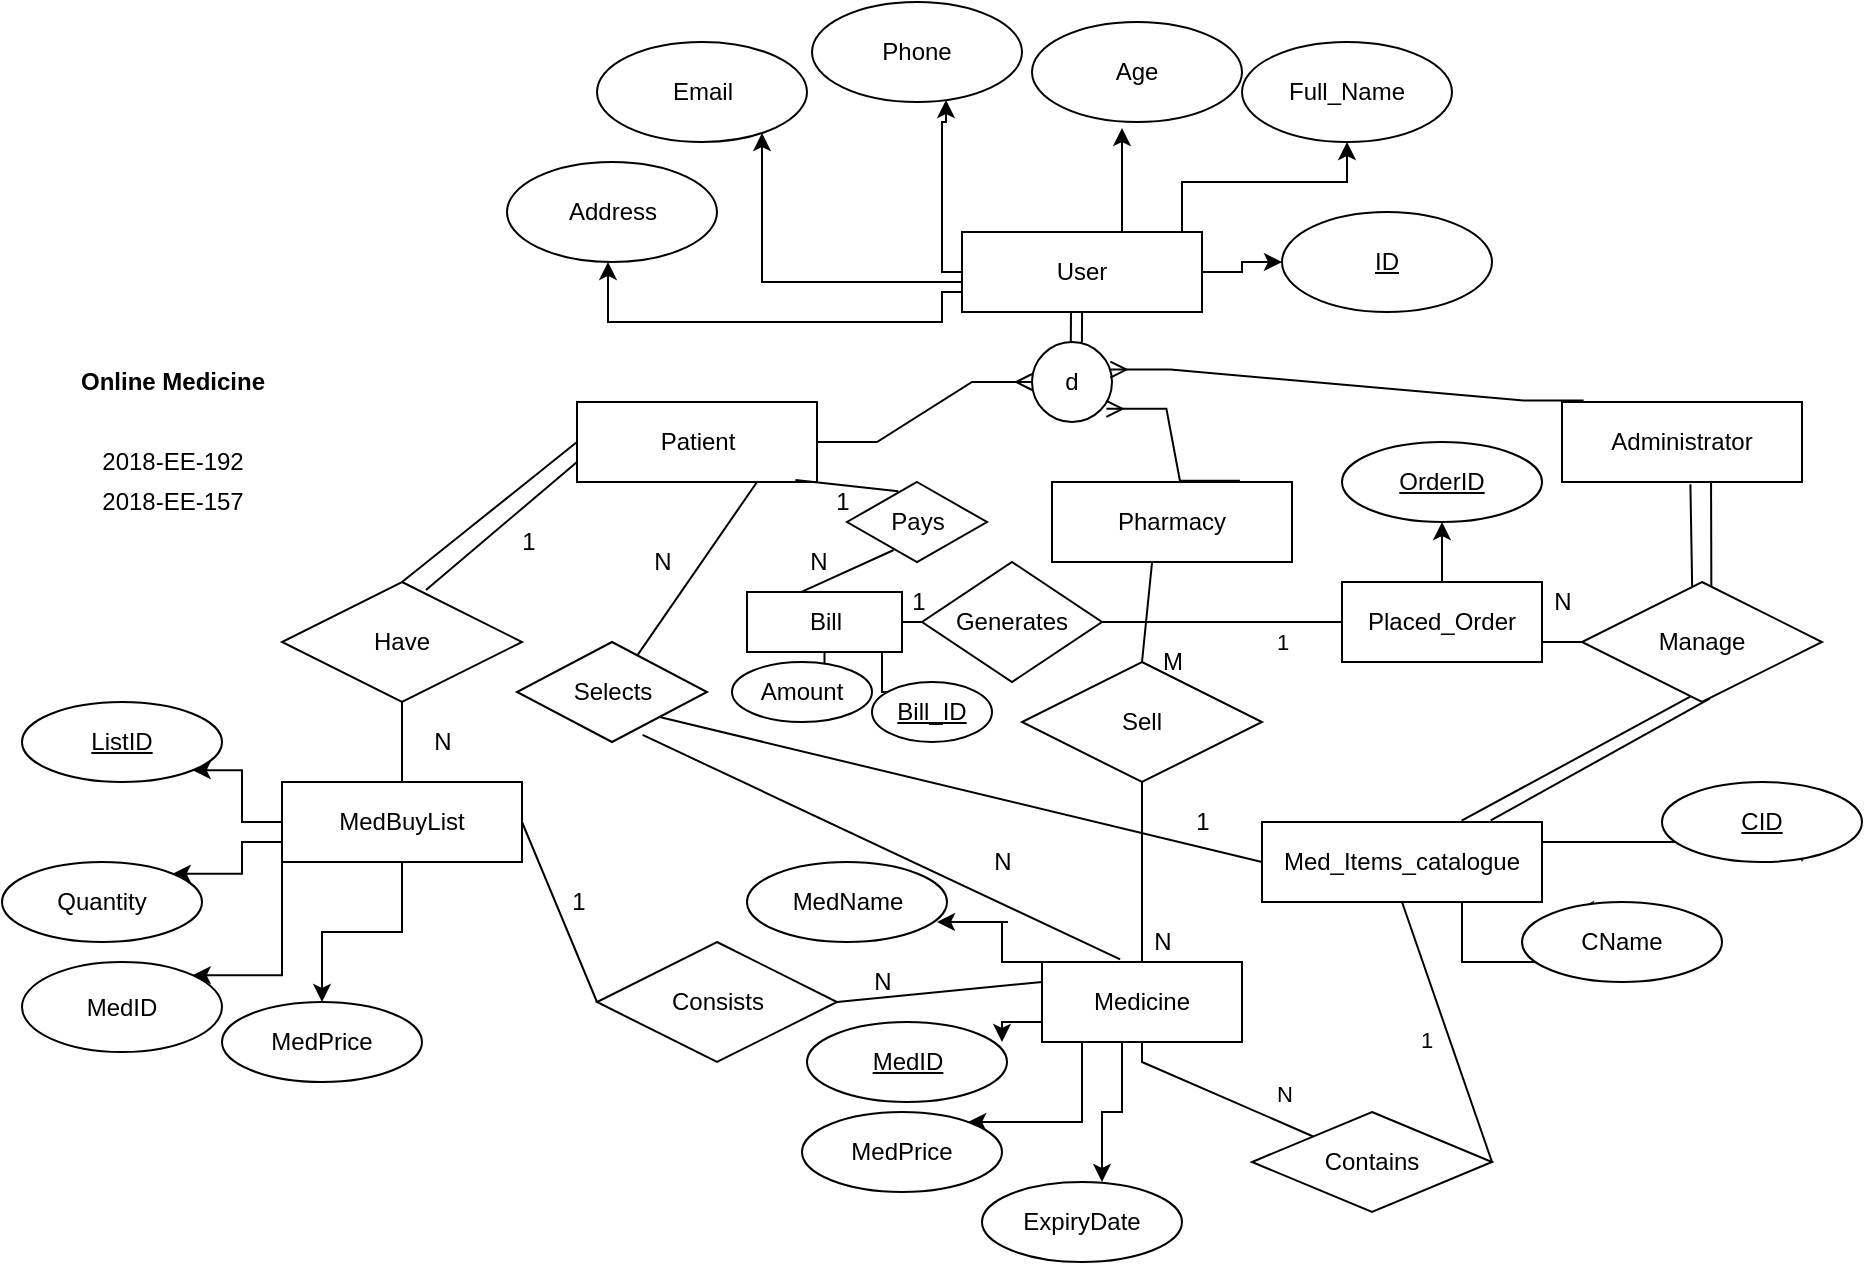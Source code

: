 <mxfile version="16.6.6" type="device"><diagram id="R2lEEEUBdFMjLlhIrx00" name="Page-1"><mxGraphModel dx="2188" dy="622" grid="1" gridSize="10" guides="1" tooltips="1" connect="1" arrows="1" fold="1" page="1" pageScale="1" pageWidth="850" pageHeight="1100" math="0" shadow="0" extFonts="Permanent Marker^https://fonts.googleapis.com/css?family=Permanent+Marker"><root><mxCell id="0"/><mxCell id="1" parent="0"/><mxCell id="yRYhmneSUrJ_cLSFCF20-1" value="Patient" style="rounded=0;whiteSpace=wrap;html=1;" vertex="1" parent="1"><mxGeometry x="277.5" y="210" width="120" height="40" as="geometry"/></mxCell><mxCell id="yRYhmneSUrJ_cLSFCF20-2" value="Administrator" style="rounded=0;whiteSpace=wrap;html=1;" vertex="1" parent="1"><mxGeometry x="770" y="210" width="120" height="40" as="geometry"/></mxCell><mxCell id="yRYhmneSUrJ_cLSFCF20-92" style="edgeStyle=orthogonalEdgeStyle;rounded=0;orthogonalLoop=1;jettySize=auto;html=1;entryX=1;entryY=1;entryDx=0;entryDy=0;" edge="1" parent="1" source="yRYhmneSUrJ_cLSFCF20-4" target="yRYhmneSUrJ_cLSFCF20-87"><mxGeometry relative="1" as="geometry"/></mxCell><mxCell id="yRYhmneSUrJ_cLSFCF20-93" style="edgeStyle=orthogonalEdgeStyle;rounded=0;orthogonalLoop=1;jettySize=auto;html=1;entryX=1;entryY=0;entryDx=0;entryDy=0;" edge="1" parent="1" source="yRYhmneSUrJ_cLSFCF20-4" target="yRYhmneSUrJ_cLSFCF20-89"><mxGeometry relative="1" as="geometry"><Array as="points"><mxPoint x="110" y="430"/><mxPoint x="110" y="446"/></Array></mxGeometry></mxCell><mxCell id="yRYhmneSUrJ_cLSFCF20-94" style="edgeStyle=orthogonalEdgeStyle;rounded=0;orthogonalLoop=1;jettySize=auto;html=1;entryX=1;entryY=0;entryDx=0;entryDy=0;" edge="1" parent="1" source="yRYhmneSUrJ_cLSFCF20-4" target="yRYhmneSUrJ_cLSFCF20-90"><mxGeometry relative="1" as="geometry"><Array as="points"><mxPoint x="130" y="497"/></Array></mxGeometry></mxCell><mxCell id="yRYhmneSUrJ_cLSFCF20-95" style="edgeStyle=orthogonalEdgeStyle;rounded=0;orthogonalLoop=1;jettySize=auto;html=1;entryX=0.5;entryY=0;entryDx=0;entryDy=0;" edge="1" parent="1" source="yRYhmneSUrJ_cLSFCF20-4" target="yRYhmneSUrJ_cLSFCF20-91"><mxGeometry relative="1" as="geometry"/></mxCell><mxCell id="yRYhmneSUrJ_cLSFCF20-4" value="MedBuyList" style="rounded=0;whiteSpace=wrap;html=1;" vertex="1" parent="1"><mxGeometry x="130" y="400" width="120" height="40" as="geometry"/></mxCell><mxCell id="yRYhmneSUrJ_cLSFCF20-5" value="Pharmacy" style="rounded=0;whiteSpace=wrap;html=1;" vertex="1" parent="1"><mxGeometry x="515" y="250" width="120" height="40" as="geometry"/></mxCell><mxCell id="yRYhmneSUrJ_cLSFCF20-14" style="edgeStyle=orthogonalEdgeStyle;rounded=0;orthogonalLoop=1;jettySize=auto;html=1;entryX=0.5;entryY=1;entryDx=0;entryDy=0;" edge="1" parent="1" source="yRYhmneSUrJ_cLSFCF20-6" target="yRYhmneSUrJ_cLSFCF20-10"><mxGeometry relative="1" as="geometry"><Array as="points"><mxPoint x="580" y="100"/></Array></mxGeometry></mxCell><mxCell id="yRYhmneSUrJ_cLSFCF20-15" style="edgeStyle=orthogonalEdgeStyle;rounded=0;orthogonalLoop=1;jettySize=auto;html=1;entryX=0.429;entryY=1.06;entryDx=0;entryDy=0;entryPerimeter=0;" edge="1" parent="1" source="yRYhmneSUrJ_cLSFCF20-6" target="yRYhmneSUrJ_cLSFCF20-9"><mxGeometry relative="1" as="geometry"><mxPoint x="410" y="70" as="targetPoint"/><Array as="points"><mxPoint x="550" y="73"/></Array></mxGeometry></mxCell><mxCell id="yRYhmneSUrJ_cLSFCF20-16" style="edgeStyle=orthogonalEdgeStyle;rounded=0;orthogonalLoop=1;jettySize=auto;html=1;" edge="1" parent="1" source="yRYhmneSUrJ_cLSFCF20-6" target="yRYhmneSUrJ_cLSFCF20-7"><mxGeometry relative="1" as="geometry"><mxPoint x="440" y="70" as="targetPoint"/><Array as="points"><mxPoint x="460" y="145"/><mxPoint x="460" y="70"/><mxPoint x="462" y="70"/></Array></mxGeometry></mxCell><mxCell id="yRYhmneSUrJ_cLSFCF20-20" style="edgeStyle=orthogonalEdgeStyle;rounded=0;orthogonalLoop=1;jettySize=auto;html=1;" edge="1" parent="1" source="yRYhmneSUrJ_cLSFCF20-6" target="yRYhmneSUrJ_cLSFCF20-8"><mxGeometry relative="1" as="geometry"><Array as="points"><mxPoint x="370" y="150"/></Array></mxGeometry></mxCell><mxCell id="yRYhmneSUrJ_cLSFCF20-21" style="edgeStyle=orthogonalEdgeStyle;rounded=0;orthogonalLoop=1;jettySize=auto;html=1;exitX=0;exitY=0.75;exitDx=0;exitDy=0;" edge="1" parent="1" source="yRYhmneSUrJ_cLSFCF20-6" target="yRYhmneSUrJ_cLSFCF20-18"><mxGeometry relative="1" as="geometry"><mxPoint x="330" y="170" as="targetPoint"/><Array as="points"><mxPoint x="460" y="155"/><mxPoint x="460" y="170"/><mxPoint x="293" y="170"/></Array></mxGeometry></mxCell><mxCell id="yRYhmneSUrJ_cLSFCF20-22" value="" style="edgeStyle=orthogonalEdgeStyle;rounded=0;orthogonalLoop=1;jettySize=auto;html=1;" edge="1" parent="1" source="yRYhmneSUrJ_cLSFCF20-6" target="yRYhmneSUrJ_cLSFCF20-11"><mxGeometry relative="1" as="geometry"/></mxCell><mxCell id="yRYhmneSUrJ_cLSFCF20-6" value="User" style="rounded=0;whiteSpace=wrap;html=1;" vertex="1" parent="1"><mxGeometry x="470" y="125" width="120" height="40" as="geometry"/></mxCell><mxCell id="yRYhmneSUrJ_cLSFCF20-7" value="Phone" style="ellipse;whiteSpace=wrap;html=1;" vertex="1" parent="1"><mxGeometry x="395" y="10" width="105" height="50" as="geometry"/></mxCell><mxCell id="yRYhmneSUrJ_cLSFCF20-8" value="Email" style="ellipse;whiteSpace=wrap;html=1;" vertex="1" parent="1"><mxGeometry x="287.5" y="30" width="105" height="50" as="geometry"/></mxCell><mxCell id="yRYhmneSUrJ_cLSFCF20-9" value="Age" style="ellipse;whiteSpace=wrap;html=1;" vertex="1" parent="1"><mxGeometry x="505" y="20" width="105" height="50" as="geometry"/></mxCell><mxCell id="yRYhmneSUrJ_cLSFCF20-10" value="Full_Name" style="ellipse;whiteSpace=wrap;html=1;" vertex="1" parent="1"><mxGeometry x="610" y="30" width="105" height="50" as="geometry"/></mxCell><mxCell id="yRYhmneSUrJ_cLSFCF20-11" value="&lt;u&gt;ID&lt;/u&gt;" style="ellipse;whiteSpace=wrap;html=1;" vertex="1" parent="1"><mxGeometry x="630" y="115" width="105" height="50" as="geometry"/></mxCell><mxCell id="yRYhmneSUrJ_cLSFCF20-18" value="Address" style="ellipse;whiteSpace=wrap;html=1;" vertex="1" parent="1"><mxGeometry x="242.5" y="90" width="105" height="50" as="geometry"/></mxCell><mxCell id="yRYhmneSUrJ_cLSFCF20-24" value="d" style="ellipse;whiteSpace=wrap;html=1;aspect=fixed;" vertex="1" parent="1"><mxGeometry x="505" y="180" width="40" height="40" as="geometry"/></mxCell><mxCell id="yRYhmneSUrJ_cLSFCF20-28" value="" style="endArrow=none;html=1;rounded=0;exitX=0.485;exitY=0.006;exitDx=0;exitDy=0;exitPerimeter=0;" edge="1" parent="1" source="yRYhmneSUrJ_cLSFCF20-24"><mxGeometry width="50" height="50" relative="1" as="geometry"><mxPoint x="524.5" y="185" as="sourcePoint"/><mxPoint x="524.5" y="165" as="targetPoint"/></mxGeometry></mxCell><mxCell id="yRYhmneSUrJ_cLSFCF20-29" value="" style="endArrow=none;html=1;rounded=0;exitX=0.485;exitY=0.006;exitDx=0;exitDy=0;exitPerimeter=0;" edge="1" parent="1"><mxGeometry width="50" height="50" relative="1" as="geometry"><mxPoint x="529.95" y="180.24" as="sourcePoint"/><mxPoint x="530.05" y="165" as="targetPoint"/></mxGeometry></mxCell><mxCell id="yRYhmneSUrJ_cLSFCF20-31" value="" style="edgeStyle=entityRelationEdgeStyle;fontSize=12;html=1;endArrow=ERmany;rounded=0;entryX=0;entryY=0.5;entryDx=0;entryDy=0;" edge="1" parent="1" source="yRYhmneSUrJ_cLSFCF20-1" target="yRYhmneSUrJ_cLSFCF20-24"><mxGeometry width="100" height="100" relative="1" as="geometry"><mxPoint x="392.5" y="300" as="sourcePoint"/><mxPoint x="492.5" y="200" as="targetPoint"/></mxGeometry></mxCell><mxCell id="yRYhmneSUrJ_cLSFCF20-34" value="" style="edgeStyle=entityRelationEdgeStyle;fontSize=12;html=1;endArrow=ERmany;rounded=0;entryX=0.98;entryY=0.345;entryDx=0;entryDy=0;exitX=0.09;exitY=-0.018;exitDx=0;exitDy=0;exitPerimeter=0;entryPerimeter=0;" edge="1" parent="1" source="yRYhmneSUrJ_cLSFCF20-2" target="yRYhmneSUrJ_cLSFCF20-24"><mxGeometry width="100" height="100" relative="1" as="geometry"><mxPoint x="545" y="310" as="sourcePoint"/><mxPoint x="630" y="210" as="targetPoint"/></mxGeometry></mxCell><mxCell id="yRYhmneSUrJ_cLSFCF20-36" value="" style="edgeStyle=entityRelationEdgeStyle;fontSize=12;html=1;endArrow=ERmany;rounded=0;exitX=0.783;exitY=-0.015;exitDx=0;exitDy=0;exitPerimeter=0;entryX=0.93;entryY=0.835;entryDx=0;entryDy=0;entryPerimeter=0;" edge="1" parent="1" source="yRYhmneSUrJ_cLSFCF20-5" target="yRYhmneSUrJ_cLSFCF20-24"><mxGeometry width="100" height="100" relative="1" as="geometry"><mxPoint x="370" y="370" as="sourcePoint"/><mxPoint x="540" y="220" as="targetPoint"/></mxGeometry></mxCell><mxCell id="yRYhmneSUrJ_cLSFCF20-45" style="edgeStyle=orthogonalEdgeStyle;rounded=0;orthogonalLoop=1;jettySize=auto;html=1;entryX=0.27;entryY=0.1;entryDx=0;entryDy=0;entryPerimeter=0;" edge="1" parent="1" source="yRYhmneSUrJ_cLSFCF20-39" target="yRYhmneSUrJ_cLSFCF20-42"><mxGeometry relative="1" as="geometry"><Array as="points"><mxPoint x="720" y="490"/><mxPoint x="820" y="490"/><mxPoint x="820" y="464"/></Array></mxGeometry></mxCell><mxCell id="yRYhmneSUrJ_cLSFCF20-114" style="edgeStyle=orthogonalEdgeStyle;rounded=0;orthogonalLoop=1;jettySize=auto;html=1;entryX=0.7;entryY=1;entryDx=0;entryDy=0;entryPerimeter=0;" edge="1" parent="1" source="yRYhmneSUrJ_cLSFCF20-39" target="yRYhmneSUrJ_cLSFCF20-43"><mxGeometry relative="1" as="geometry"><Array as="points"><mxPoint x="890" y="430"/></Array></mxGeometry></mxCell><mxCell id="yRYhmneSUrJ_cLSFCF20-39" value="Med_Items_catalogue" style="whiteSpace=wrap;html=1;align=center;" vertex="1" parent="1"><mxGeometry x="620" y="420" width="140" height="40" as="geometry"/></mxCell><mxCell id="yRYhmneSUrJ_cLSFCF20-40" value="Manage" style="shape=rhombus;perimeter=rhombusPerimeter;whiteSpace=wrap;html=1;align=center;" vertex="1" parent="1"><mxGeometry x="780" y="300" width="120" height="60" as="geometry"/></mxCell><mxCell id="yRYhmneSUrJ_cLSFCF20-42" value="CName" style="ellipse;whiteSpace=wrap;html=1;align=center;" vertex="1" parent="1"><mxGeometry x="750" y="460" width="100" height="40" as="geometry"/></mxCell><mxCell id="yRYhmneSUrJ_cLSFCF20-43" value="&lt;u&gt;CID&lt;/u&gt;" style="ellipse;whiteSpace=wrap;html=1;align=center;" vertex="1" parent="1"><mxGeometry x="820" y="400" width="100" height="40" as="geometry"/></mxCell><mxCell id="yRYhmneSUrJ_cLSFCF20-49" value="" style="endArrow=none;html=1;rounded=0;entryX=0.532;entryY=0.972;entryDx=0;entryDy=0;entryPerimeter=0;exitX=0.817;exitY=-0.02;exitDx=0;exitDy=0;exitPerimeter=0;" edge="1" parent="1" source="yRYhmneSUrJ_cLSFCF20-39" target="yRYhmneSUrJ_cLSFCF20-40"><mxGeometry width="50" height="50" relative="1" as="geometry"><mxPoint x="710" y="390" as="sourcePoint"/><mxPoint x="714" y="350" as="targetPoint"/></mxGeometry></mxCell><mxCell id="yRYhmneSUrJ_cLSFCF20-50" value="" style="endArrow=none;html=1;rounded=0;entryX=0.451;entryY=0.956;entryDx=0;entryDy=0;entryPerimeter=0;exitX=0.713;exitY=-0.017;exitDx=0;exitDy=0;exitPerimeter=0;" edge="1" parent="1" source="yRYhmneSUrJ_cLSFCF20-39" target="yRYhmneSUrJ_cLSFCF20-40"><mxGeometry width="50" height="50" relative="1" as="geometry"><mxPoint x="704" y="390" as="sourcePoint"/><mxPoint x="704" y="350" as="targetPoint"/></mxGeometry></mxCell><mxCell id="yRYhmneSUrJ_cLSFCF20-53" value="" style="endArrow=none;html=1;rounded=0;entryX=0.621;entryY=1.009;entryDx=0;entryDy=0;entryPerimeter=0;exitX=0.539;exitY=0.031;exitDx=0;exitDy=0;exitPerimeter=0;" edge="1" parent="1" source="yRYhmneSUrJ_cLSFCF20-40" target="yRYhmneSUrJ_cLSFCF20-2"><mxGeometry width="50" height="50" relative="1" as="geometry"><mxPoint x="714.66" y="290" as="sourcePoint"/><mxPoint x="714.66" y="230" as="targetPoint"/></mxGeometry></mxCell><mxCell id="yRYhmneSUrJ_cLSFCF20-54" value="" style="endArrow=none;html=1;rounded=0;entryX=0.535;entryY=1.029;entryDx=0;entryDy=0;entryPerimeter=0;exitX=0.459;exitY=0.037;exitDx=0;exitDy=0;exitPerimeter=0;" edge="1" parent="1" source="yRYhmneSUrJ_cLSFCF20-40" target="yRYhmneSUrJ_cLSFCF20-2"><mxGeometry width="50" height="50" relative="1" as="geometry"><mxPoint x="704.66" y="290" as="sourcePoint"/><mxPoint x="704.66" y="230" as="targetPoint"/></mxGeometry></mxCell><mxCell id="yRYhmneSUrJ_cLSFCF20-55" value="Contains" style="shape=rhombus;perimeter=rhombusPerimeter;whiteSpace=wrap;html=1;align=center;" vertex="1" parent="1"><mxGeometry x="615" y="565" width="120" height="50" as="geometry"/></mxCell><mxCell id="yRYhmneSUrJ_cLSFCF20-73" style="edgeStyle=orthogonalEdgeStyle;rounded=0;orthogonalLoop=1;jettySize=auto;html=1;entryX=0.6;entryY=0;entryDx=0;entryDy=0;entryPerimeter=0;" edge="1" parent="1" source="yRYhmneSUrJ_cLSFCF20-56" target="yRYhmneSUrJ_cLSFCF20-70"><mxGeometry relative="1" as="geometry"><Array as="points"><mxPoint x="550" y="565"/><mxPoint x="540" y="565"/></Array></mxGeometry></mxCell><mxCell id="yRYhmneSUrJ_cLSFCF20-74" style="edgeStyle=orthogonalEdgeStyle;rounded=0;orthogonalLoop=1;jettySize=auto;html=1;entryX=0.95;entryY=0.75;entryDx=0;entryDy=0;entryPerimeter=0;" edge="1" parent="1" source="yRYhmneSUrJ_cLSFCF20-56" target="yRYhmneSUrJ_cLSFCF20-68"><mxGeometry relative="1" as="geometry"><Array as="points"><mxPoint x="490" y="490"/><mxPoint x="490" y="470"/><mxPoint x="493" y="470"/></Array></mxGeometry></mxCell><mxCell id="yRYhmneSUrJ_cLSFCF20-75" style="edgeStyle=orthogonalEdgeStyle;rounded=0;orthogonalLoop=1;jettySize=auto;html=1;entryX=0.975;entryY=0.25;entryDx=0;entryDy=0;entryPerimeter=0;" edge="1" parent="1" source="yRYhmneSUrJ_cLSFCF20-56" target="yRYhmneSUrJ_cLSFCF20-67"><mxGeometry relative="1" as="geometry"><Array as="points"><mxPoint x="490" y="520"/></Array></mxGeometry></mxCell><mxCell id="yRYhmneSUrJ_cLSFCF20-78" style="edgeStyle=orthogonalEdgeStyle;rounded=0;orthogonalLoop=1;jettySize=auto;html=1;" edge="1" parent="1" source="yRYhmneSUrJ_cLSFCF20-56" target="yRYhmneSUrJ_cLSFCF20-69"><mxGeometry relative="1" as="geometry"><Array as="points"><mxPoint x="530" y="570"/></Array></mxGeometry></mxCell><mxCell id="yRYhmneSUrJ_cLSFCF20-56" value="Medicine" style="whiteSpace=wrap;html=1;align=center;" vertex="1" parent="1"><mxGeometry x="510" y="490" width="100" height="40" as="geometry"/></mxCell><mxCell id="yRYhmneSUrJ_cLSFCF20-58" value="" style="endArrow=none;html=1;rounded=0;exitX=1;exitY=0.5;exitDx=0;exitDy=0;entryX=0.5;entryY=1;entryDx=0;entryDy=0;" edge="1" parent="1" source="yRYhmneSUrJ_cLSFCF20-55" target="yRYhmneSUrJ_cLSFCF20-39"><mxGeometry relative="1" as="geometry"><mxPoint x="582.5" y="459.52" as="sourcePoint"/><mxPoint x="742.5" y="459.52" as="targetPoint"/></mxGeometry></mxCell><mxCell id="yRYhmneSUrJ_cLSFCF20-59" value="1" style="edgeLabel;html=1;align=center;verticalAlign=middle;resizable=0;points=[];" vertex="1" connectable="0" parent="yRYhmneSUrJ_cLSFCF20-58"><mxGeometry x="-0.313" y="-1" relative="1" as="geometry"><mxPoint x="-19" y="-16" as="offset"/></mxGeometry></mxCell><mxCell id="yRYhmneSUrJ_cLSFCF20-60" value="" style="endArrow=none;html=1;rounded=0;exitX=0.5;exitY=1;exitDx=0;exitDy=0;" edge="1" parent="1" source="yRYhmneSUrJ_cLSFCF20-56" target="yRYhmneSUrJ_cLSFCF20-55"><mxGeometry relative="1" as="geometry"><mxPoint x="530" y="490" as="sourcePoint"/><mxPoint x="645.34" y="563.4" as="targetPoint"/><Array as="points"><mxPoint x="560" y="540"/></Array></mxGeometry></mxCell><mxCell id="yRYhmneSUrJ_cLSFCF20-61" value="N" style="edgeLabel;html=1;align=center;verticalAlign=middle;resizable=0;points=[];" vertex="1" connectable="0" parent="yRYhmneSUrJ_cLSFCF20-60"><mxGeometry x="-0.035" relative="1" as="geometry"><mxPoint x="34" as="offset"/></mxGeometry></mxCell><mxCell id="yRYhmneSUrJ_cLSFCF20-62" value="Sell" style="shape=rhombus;perimeter=rhombusPerimeter;whiteSpace=wrap;html=1;align=center;" vertex="1" parent="1"><mxGeometry x="500" y="340" width="120" height="60" as="geometry"/></mxCell><mxCell id="yRYhmneSUrJ_cLSFCF20-63" value="" style="endArrow=none;html=1;rounded=0;exitX=0.5;exitY=1;exitDx=0;exitDy=0;entryX=0.5;entryY=0;entryDx=0;entryDy=0;" edge="1" parent="1" source="yRYhmneSUrJ_cLSFCF20-62" target="yRYhmneSUrJ_cLSFCF20-56"><mxGeometry relative="1" as="geometry"><mxPoint x="530" y="490" as="sourcePoint"/><mxPoint x="690" y="490" as="targetPoint"/></mxGeometry></mxCell><mxCell id="yRYhmneSUrJ_cLSFCF20-64" value="" style="endArrow=none;html=1;rounded=0;exitX=0.417;exitY=1;exitDx=0;exitDy=0;exitPerimeter=0;entryX=0.5;entryY=0;entryDx=0;entryDy=0;" edge="1" parent="1" source="yRYhmneSUrJ_cLSFCF20-5" target="yRYhmneSUrJ_cLSFCF20-62"><mxGeometry relative="1" as="geometry"><mxPoint x="559.68" y="391.6" as="sourcePoint"/><mxPoint x="690" y="490" as="targetPoint"/></mxGeometry></mxCell><mxCell id="yRYhmneSUrJ_cLSFCF20-65" value="N" style="text;html=1;align=center;verticalAlign=middle;resizable=0;points=[];autosize=1;strokeColor=none;fillColor=none;" vertex="1" parent="1"><mxGeometry x="560" y="470" width="20" height="20" as="geometry"/></mxCell><mxCell id="yRYhmneSUrJ_cLSFCF20-66" value="M" style="text;html=1;align=center;verticalAlign=middle;resizable=0;points=[];autosize=1;strokeColor=none;fillColor=none;" vertex="1" parent="1"><mxGeometry x="560" y="330" width="30" height="20" as="geometry"/></mxCell><mxCell id="yRYhmneSUrJ_cLSFCF20-67" value="&lt;u&gt;MedID&lt;/u&gt;" style="ellipse;whiteSpace=wrap;html=1;align=center;" vertex="1" parent="1"><mxGeometry x="392.5" y="520" width="100" height="40" as="geometry"/></mxCell><mxCell id="yRYhmneSUrJ_cLSFCF20-68" value="MedName" style="ellipse;whiteSpace=wrap;html=1;align=center;" vertex="1" parent="1"><mxGeometry x="362.5" y="440" width="100" height="40" as="geometry"/></mxCell><mxCell id="yRYhmneSUrJ_cLSFCF20-69" value="MedPrice" style="ellipse;whiteSpace=wrap;html=1;align=center;" vertex="1" parent="1"><mxGeometry x="390" y="565" width="100" height="40" as="geometry"/></mxCell><mxCell id="yRYhmneSUrJ_cLSFCF20-70" value="ExpiryDate" style="ellipse;whiteSpace=wrap;html=1;align=center;" vertex="1" parent="1"><mxGeometry x="480" y="600" width="100" height="40" as="geometry"/></mxCell><mxCell id="yRYhmneSUrJ_cLSFCF20-79" value="Have" style="shape=rhombus;perimeter=rhombusPerimeter;whiteSpace=wrap;html=1;align=center;" vertex="1" parent="1"><mxGeometry x="130" y="300" width="120" height="60" as="geometry"/></mxCell><mxCell id="yRYhmneSUrJ_cLSFCF20-82" value="" style="endArrow=none;html=1;rounded=0;entryX=0;entryY=0.5;entryDx=0;entryDy=0;exitX=0.5;exitY=0;exitDx=0;exitDy=0;" edge="1" parent="1" source="yRYhmneSUrJ_cLSFCF20-79" target="yRYhmneSUrJ_cLSFCF20-1"><mxGeometry relative="1" as="geometry"><mxPoint x="280" y="360" as="sourcePoint"/><mxPoint x="440" y="360" as="targetPoint"/></mxGeometry></mxCell><mxCell id="yRYhmneSUrJ_cLSFCF20-83" value="" style="endArrow=none;html=1;rounded=0;exitX=0.5;exitY=1;exitDx=0;exitDy=0;entryX=0.5;entryY=0;entryDx=0;entryDy=0;" edge="1" parent="1" source="yRYhmneSUrJ_cLSFCF20-79" target="yRYhmneSUrJ_cLSFCF20-4"><mxGeometry relative="1" as="geometry"><mxPoint x="280" y="360" as="sourcePoint"/><mxPoint x="440" y="360" as="targetPoint"/></mxGeometry></mxCell><mxCell id="yRYhmneSUrJ_cLSFCF20-84" value="" style="endArrow=none;html=1;rounded=0;exitX=0.6;exitY=0.067;exitDx=0;exitDy=0;exitPerimeter=0;entryX=0;entryY=0.75;entryDx=0;entryDy=0;" edge="1" parent="1" source="yRYhmneSUrJ_cLSFCF20-79" target="yRYhmneSUrJ_cLSFCF20-1"><mxGeometry relative="1" as="geometry"><mxPoint x="280" y="360" as="sourcePoint"/><mxPoint x="440" y="360" as="targetPoint"/></mxGeometry></mxCell><mxCell id="yRYhmneSUrJ_cLSFCF20-85" value="1" style="text;html=1;align=center;verticalAlign=middle;resizable=0;points=[];autosize=1;strokeColor=none;fillColor=none;" vertex="1" parent="1"><mxGeometry x="242.5" y="270" width="20" height="20" as="geometry"/></mxCell><mxCell id="yRYhmneSUrJ_cLSFCF20-86" value="N" style="text;html=1;align=center;verticalAlign=middle;resizable=0;points=[];autosize=1;strokeColor=none;fillColor=none;" vertex="1" parent="1"><mxGeometry x="200" y="370" width="20" height="20" as="geometry"/></mxCell><mxCell id="yRYhmneSUrJ_cLSFCF20-87" value="&lt;u&gt;ListID&lt;/u&gt;" style="ellipse;whiteSpace=wrap;html=1;align=center;" vertex="1" parent="1"><mxGeometry y="360" width="100" height="40" as="geometry"/></mxCell><mxCell id="yRYhmneSUrJ_cLSFCF20-89" value="Quantity" style="ellipse;whiteSpace=wrap;html=1;align=center;" vertex="1" parent="1"><mxGeometry x="-10" y="440" width="100" height="40" as="geometry"/></mxCell><mxCell id="yRYhmneSUrJ_cLSFCF20-90" value="MedID" style="ellipse;whiteSpace=wrap;html=1;align=center;" vertex="1" parent="1"><mxGeometry y="490" width="100" height="45" as="geometry"/></mxCell><mxCell id="yRYhmneSUrJ_cLSFCF20-91" value="MedPrice" style="ellipse;whiteSpace=wrap;html=1;align=center;" vertex="1" parent="1"><mxGeometry x="100" y="510" width="100" height="40" as="geometry"/></mxCell><mxCell id="yRYhmneSUrJ_cLSFCF20-96" value="Consists" style="shape=rhombus;perimeter=rhombusPerimeter;whiteSpace=wrap;html=1;align=center;" vertex="1" parent="1"><mxGeometry x="287.5" y="480" width="120" height="60" as="geometry"/></mxCell><mxCell id="yRYhmneSUrJ_cLSFCF20-97" value="" style="endArrow=none;html=1;rounded=0;exitX=1;exitY=0.5;exitDx=0;exitDy=0;entryX=0;entryY=0.5;entryDx=0;entryDy=0;" edge="1" parent="1" source="yRYhmneSUrJ_cLSFCF20-4" target="yRYhmneSUrJ_cLSFCF20-96"><mxGeometry relative="1" as="geometry"><mxPoint x="270" y="410" as="sourcePoint"/><mxPoint x="430" y="410" as="targetPoint"/></mxGeometry></mxCell><mxCell id="yRYhmneSUrJ_cLSFCF20-98" value="" style="endArrow=none;html=1;rounded=0;exitX=1;exitY=0.5;exitDx=0;exitDy=0;entryX=0;entryY=0.25;entryDx=0;entryDy=0;" edge="1" parent="1" source="yRYhmneSUrJ_cLSFCF20-96" target="yRYhmneSUrJ_cLSFCF20-56"><mxGeometry relative="1" as="geometry"><mxPoint x="270" y="500" as="sourcePoint"/><mxPoint x="430" y="500" as="targetPoint"/></mxGeometry></mxCell><mxCell id="yRYhmneSUrJ_cLSFCF20-101" value="1" style="text;html=1;align=center;verticalAlign=middle;resizable=0;points=[];autosize=1;strokeColor=none;fillColor=none;" vertex="1" parent="1"><mxGeometry x="267.5" y="450" width="20" height="20" as="geometry"/></mxCell><mxCell id="yRYhmneSUrJ_cLSFCF20-102" value="N" style="text;html=1;align=center;verticalAlign=middle;resizable=0;points=[];autosize=1;strokeColor=none;fillColor=none;" vertex="1" parent="1"><mxGeometry x="420" y="490" width="20" height="20" as="geometry"/></mxCell><mxCell id="yRYhmneSUrJ_cLSFCF20-103" value="Selects" style="shape=rhombus;perimeter=rhombusPerimeter;whiteSpace=wrap;html=1;align=center;" vertex="1" parent="1"><mxGeometry x="247.5" y="330" width="95" height="50" as="geometry"/></mxCell><mxCell id="yRYhmneSUrJ_cLSFCF20-106" value="" style="endArrow=none;html=1;rounded=0;exitX=0.75;exitY=1;exitDx=0;exitDy=0;" edge="1" parent="1" source="yRYhmneSUrJ_cLSFCF20-1" target="yRYhmneSUrJ_cLSFCF20-103"><mxGeometry relative="1" as="geometry"><mxPoint x="410" y="490" as="sourcePoint"/><mxPoint x="570" y="490" as="targetPoint"/></mxGeometry></mxCell><mxCell id="yRYhmneSUrJ_cLSFCF20-107" value="N" style="text;html=1;align=center;verticalAlign=middle;resizable=0;points=[];autosize=1;strokeColor=none;fillColor=none;" vertex="1" parent="1"><mxGeometry x="310" y="280" width="20" height="20" as="geometry"/></mxCell><mxCell id="yRYhmneSUrJ_cLSFCF20-108" value="" style="endArrow=none;html=1;rounded=0;exitX=1;exitY=1;exitDx=0;exitDy=0;entryX=0;entryY=0.5;entryDx=0;entryDy=0;" edge="1" parent="1" source="yRYhmneSUrJ_cLSFCF20-103" target="yRYhmneSUrJ_cLSFCF20-39"><mxGeometry relative="1" as="geometry"><mxPoint x="410" y="490" as="sourcePoint"/><mxPoint x="570" y="490" as="targetPoint"/></mxGeometry></mxCell><mxCell id="yRYhmneSUrJ_cLSFCF20-109" value="1" style="text;html=1;align=center;verticalAlign=middle;resizable=0;points=[];autosize=1;strokeColor=none;fillColor=none;" vertex="1" parent="1"><mxGeometry x="580" y="410" width="20" height="20" as="geometry"/></mxCell><mxCell id="yRYhmneSUrJ_cLSFCF20-110" value="" style="endArrow=none;html=1;rounded=0;exitX=0.661;exitY=0.929;exitDx=0;exitDy=0;exitPerimeter=0;entryX=0.391;entryY=-0.032;entryDx=0;entryDy=0;entryPerimeter=0;" edge="1" parent="1" source="yRYhmneSUrJ_cLSFCF20-103" target="yRYhmneSUrJ_cLSFCF20-56"><mxGeometry relative="1" as="geometry"><mxPoint x="470" y="420" as="sourcePoint"/><mxPoint x="630" y="420" as="targetPoint"/></mxGeometry></mxCell><mxCell id="yRYhmneSUrJ_cLSFCF20-111" value="N" style="text;html=1;align=center;verticalAlign=middle;resizable=0;points=[];autosize=1;strokeColor=none;fillColor=none;" vertex="1" parent="1"><mxGeometry x="480" y="430" width="20" height="20" as="geometry"/></mxCell><mxCell id="yRYhmneSUrJ_cLSFCF20-119" value="" style="edgeStyle=orthogonalEdgeStyle;rounded=0;orthogonalLoop=1;jettySize=auto;html=1;" edge="1" parent="1" source="yRYhmneSUrJ_cLSFCF20-112" target="yRYhmneSUrJ_cLSFCF20-118"><mxGeometry relative="1" as="geometry"/></mxCell><mxCell id="yRYhmneSUrJ_cLSFCF20-112" value="Placed_Order" style="whiteSpace=wrap;html=1;align=center;" vertex="1" parent="1"><mxGeometry x="660" y="300" width="100" height="40" as="geometry"/></mxCell><mxCell id="yRYhmneSUrJ_cLSFCF20-116" value="" style="endArrow=none;html=1;rounded=0;entryX=0;entryY=0.5;entryDx=0;entryDy=0;" edge="1" parent="1" target="yRYhmneSUrJ_cLSFCF20-40"><mxGeometry relative="1" as="geometry"><mxPoint x="760" y="330" as="sourcePoint"/><mxPoint x="830" y="290" as="targetPoint"/></mxGeometry></mxCell><mxCell id="yRYhmneSUrJ_cLSFCF20-117" value="N" style="text;html=1;align=center;verticalAlign=middle;resizable=0;points=[];autosize=1;strokeColor=none;fillColor=none;" vertex="1" parent="1"><mxGeometry x="760" y="300" width="20" height="20" as="geometry"/></mxCell><mxCell id="yRYhmneSUrJ_cLSFCF20-118" value="OrderID" style="ellipse;whiteSpace=wrap;html=1;align=center;fontStyle=4;" vertex="1" parent="1"><mxGeometry x="660" y="230" width="100" height="40" as="geometry"/></mxCell><mxCell id="yRYhmneSUrJ_cLSFCF20-120" style="edgeStyle=orthogonalEdgeStyle;rounded=0;orthogonalLoop=1;jettySize=auto;html=1;exitX=0.5;exitY=1;exitDx=0;exitDy=0;" edge="1" parent="1" source="yRYhmneSUrJ_cLSFCF20-68" target="yRYhmneSUrJ_cLSFCF20-68"><mxGeometry relative="1" as="geometry"/></mxCell><mxCell id="yRYhmneSUrJ_cLSFCF20-121" value="Generates" style="shape=rhombus;perimeter=rhombusPerimeter;whiteSpace=wrap;html=1;align=center;" vertex="1" parent="1"><mxGeometry x="450" y="290" width="90" height="60" as="geometry"/></mxCell><mxCell id="yRYhmneSUrJ_cLSFCF20-122" value="" style="endArrow=none;html=1;rounded=0;entryX=0;entryY=0.5;entryDx=0;entryDy=0;exitX=1;exitY=0.5;exitDx=0;exitDy=0;" edge="1" parent="1" source="yRYhmneSUrJ_cLSFCF20-121" target="yRYhmneSUrJ_cLSFCF20-112"><mxGeometry relative="1" as="geometry"><mxPoint x="400" y="380" as="sourcePoint"/><mxPoint x="560" y="380" as="targetPoint"/></mxGeometry></mxCell><mxCell id="yRYhmneSUrJ_cLSFCF20-127" value="1" style="edgeLabel;html=1;align=center;verticalAlign=middle;resizable=0;points=[];" vertex="1" connectable="0" parent="yRYhmneSUrJ_cLSFCF20-122"><mxGeometry x="0.545" y="-3" relative="1" as="geometry"><mxPoint x="-3" y="7" as="offset"/></mxGeometry></mxCell><mxCell id="yRYhmneSUrJ_cLSFCF20-130" style="edgeStyle=orthogonalEdgeStyle;rounded=0;orthogonalLoop=1;jettySize=auto;html=1;" edge="1" parent="1" source="yRYhmneSUrJ_cLSFCF20-124" target="yRYhmneSUrJ_cLSFCF20-129"><mxGeometry relative="1" as="geometry"/></mxCell><mxCell id="yRYhmneSUrJ_cLSFCF20-131" style="edgeStyle=orthogonalEdgeStyle;rounded=0;orthogonalLoop=1;jettySize=auto;html=1;entryX=0.335;entryY=0.054;entryDx=0;entryDy=0;entryPerimeter=0;" edge="1" parent="1" source="yRYhmneSUrJ_cLSFCF20-124" target="yRYhmneSUrJ_cLSFCF20-128"><mxGeometry relative="1" as="geometry"><Array as="points"><mxPoint x="430" y="355"/><mxPoint x="445" y="355"/></Array></mxGeometry></mxCell><mxCell id="yRYhmneSUrJ_cLSFCF20-124" value="Bill" style="whiteSpace=wrap;html=1;align=center;" vertex="1" parent="1"><mxGeometry x="362.5" y="305" width="77.5" height="30" as="geometry"/></mxCell><mxCell id="yRYhmneSUrJ_cLSFCF20-125" value="" style="endArrow=none;html=1;rounded=0;entryX=0;entryY=0.5;entryDx=0;entryDy=0;exitX=1;exitY=0.5;exitDx=0;exitDy=0;" edge="1" parent="1" source="yRYhmneSUrJ_cLSFCF20-124" target="yRYhmneSUrJ_cLSFCF20-121"><mxGeometry relative="1" as="geometry"><mxPoint x="300" y="380" as="sourcePoint"/><mxPoint x="460" y="380" as="targetPoint"/></mxGeometry></mxCell><mxCell id="yRYhmneSUrJ_cLSFCF20-126" value="1" style="text;html=1;align=center;verticalAlign=middle;resizable=0;points=[];autosize=1;strokeColor=none;fillColor=none;" vertex="1" parent="1"><mxGeometry x="437.5" y="300" width="20" height="20" as="geometry"/></mxCell><mxCell id="yRYhmneSUrJ_cLSFCF20-128" value="Bill_ID" style="ellipse;whiteSpace=wrap;html=1;align=center;fontStyle=4;" vertex="1" parent="1"><mxGeometry x="425" y="350" width="60" height="30" as="geometry"/></mxCell><mxCell id="yRYhmneSUrJ_cLSFCF20-129" value="Amount" style="ellipse;whiteSpace=wrap;html=1;align=center;" vertex="1" parent="1"><mxGeometry x="355" y="340" width="70" height="30" as="geometry"/></mxCell><mxCell id="yRYhmneSUrJ_cLSFCF20-132" value="Pays" style="shape=rhombus;perimeter=rhombusPerimeter;whiteSpace=wrap;html=1;align=center;" vertex="1" parent="1"><mxGeometry x="412.5" y="250" width="70" height="40" as="geometry"/></mxCell><mxCell id="yRYhmneSUrJ_cLSFCF20-134" value="" style="endArrow=none;html=1;rounded=0;entryX=0.366;entryY=0.117;entryDx=0;entryDy=0;entryPerimeter=0;exitX=0.91;exitY=0.974;exitDx=0;exitDy=0;exitPerimeter=0;" edge="1" parent="1" source="yRYhmneSUrJ_cLSFCF20-1" target="yRYhmneSUrJ_cLSFCF20-132"><mxGeometry relative="1" as="geometry"><mxPoint x="360" y="260" as="sourcePoint"/><mxPoint x="520" y="260" as="targetPoint"/></mxGeometry></mxCell><mxCell id="yRYhmneSUrJ_cLSFCF20-135" value="" style="endArrow=none;html=1;rounded=0;exitX=0.352;exitY=-0.002;exitDx=0;exitDy=0;exitPerimeter=0;entryX=0.334;entryY=0.85;entryDx=0;entryDy=0;entryPerimeter=0;" edge="1" parent="1" source="yRYhmneSUrJ_cLSFCF20-124" target="yRYhmneSUrJ_cLSFCF20-132"><mxGeometry relative="1" as="geometry"><mxPoint x="360" y="260" as="sourcePoint"/><mxPoint x="520" y="260" as="targetPoint"/></mxGeometry></mxCell><mxCell id="yRYhmneSUrJ_cLSFCF20-136" value="1" style="text;html=1;align=center;verticalAlign=middle;resizable=0;points=[];autosize=1;strokeColor=none;fillColor=none;" vertex="1" parent="1"><mxGeometry x="400" y="250" width="20" height="20" as="geometry"/></mxCell><mxCell id="yRYhmneSUrJ_cLSFCF20-137" value="N" style="text;html=1;align=center;verticalAlign=middle;resizable=0;points=[];autosize=1;strokeColor=none;fillColor=none;" vertex="1" parent="1"><mxGeometry x="387.5" y="280" width="20" height="20" as="geometry"/></mxCell><mxCell id="yRYhmneSUrJ_cLSFCF20-138" value="2018-EE-192" style="text;html=1;align=center;verticalAlign=middle;resizable=0;points=[];autosize=1;strokeColor=none;fillColor=none;" vertex="1" parent="1"><mxGeometry x="30" y="230" width="90" height="20" as="geometry"/></mxCell><mxCell id="yRYhmneSUrJ_cLSFCF20-139" value="2018-EE-157" style="text;html=1;align=center;verticalAlign=middle;resizable=0;points=[];autosize=1;strokeColor=none;fillColor=none;" vertex="1" parent="1"><mxGeometry x="30" y="250" width="90" height="20" as="geometry"/></mxCell><mxCell id="yRYhmneSUrJ_cLSFCF20-140" value="&lt;b&gt;Online Medicine&lt;/b&gt;" style="text;html=1;align=center;verticalAlign=middle;resizable=0;points=[];autosize=1;strokeColor=none;fillColor=none;" vertex="1" parent="1"><mxGeometry x="20" y="190" width="110" height="20" as="geometry"/></mxCell></root></mxGraphModel></diagram></mxfile>